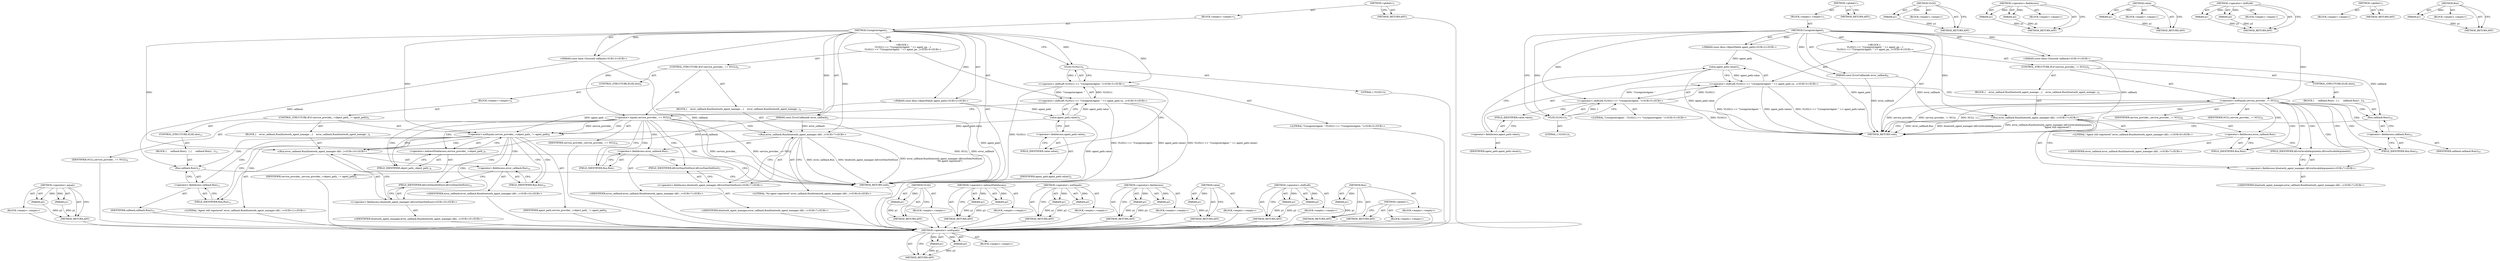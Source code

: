 digraph "Run" {
vulnerable_86 [label=<(METHOD,&lt;operator&gt;.notEquals)>];
vulnerable_87 [label=<(PARAM,p1)>];
vulnerable_88 [label=<(PARAM,p2)>];
vulnerable_89 [label=<(BLOCK,&lt;empty&gt;,&lt;empty&gt;)>];
vulnerable_90 [label=<(METHOD_RETURN,ANY)>];
vulnerable_6 [label=<(METHOD,&lt;global&gt;)<SUB>1</SUB>>];
vulnerable_7 [label=<(BLOCK,&lt;empty&gt;,&lt;empty&gt;)<SUB>1</SUB>>];
vulnerable_8 [label=<(METHOD,UnregisterAgent)<SUB>1</SUB>>];
vulnerable_9 [label="<(PARAM,const dbus::ObjectPath&amp; agent_path)<SUB>2</SUB>>"];
vulnerable_10 [label="<(PARAM,const base::Closure&amp; callback)<SUB>3</SUB>>"];
vulnerable_11 [label=<(PARAM,const ErrorCallback&amp; error_callback)<SUB>4</SUB>>];
vulnerable_12 [label="<(BLOCK,{
   VLOG(1) &lt;&lt; &quot;UnregisterAgent: &quot; &lt;&lt; agent_pa...,{
   VLOG(1) &lt;&lt; &quot;UnregisterAgent: &quot; &lt;&lt; agent_pa...)<SUB>4</SUB>>"];
vulnerable_13 [label="<(&lt;operator&gt;.shiftLeft,VLOG(1) &lt;&lt; &quot;UnregisterAgent: &quot; &lt;&lt; agent_path.va...)<SUB>5</SUB>>"];
vulnerable_14 [label="<(&lt;operator&gt;.shiftLeft,VLOG(1) &lt;&lt; &quot;UnregisterAgent: &quot;)<SUB>5</SUB>>"];
vulnerable_15 [label=<(VLOG,VLOG(1))<SUB>5</SUB>>];
vulnerable_16 [label=<(LITERAL,1,VLOG(1))<SUB>5</SUB>>];
vulnerable_17 [label="<(LITERAL,&quot;UnregisterAgent: &quot;,VLOG(1) &lt;&lt; &quot;UnregisterAgent: &quot;)<SUB>5</SUB>>"];
vulnerable_18 [label=<(value,agent_path.value())<SUB>5</SUB>>];
vulnerable_19 [label=<(&lt;operator&gt;.fieldAccess,agent_path.value)<SUB>5</SUB>>];
vulnerable_20 [label=<(IDENTIFIER,agent_path,agent_path.value())<SUB>5</SUB>>];
vulnerable_21 [label=<(FIELD_IDENTIFIER,value,value)<SUB>5</SUB>>];
vulnerable_22 [label=<(CONTROL_STRUCTURE,IF,if (service_provider_ != NULL))<SUB>6</SUB>>];
vulnerable_23 [label=<(&lt;operator&gt;.notEquals,service_provider_ != NULL)<SUB>6</SUB>>];
vulnerable_24 [label=<(IDENTIFIER,service_provider_,service_provider_ != NULL)<SUB>6</SUB>>];
vulnerable_25 [label=<(IDENTIFIER,NULL,service_provider_ != NULL)<SUB>6</SUB>>];
vulnerable_26 [label=<(BLOCK,{
    error_callback.Run(bluetooth_agent_manage...,{
    error_callback.Run(bluetooth_agent_manage...)<SUB>6</SUB>>];
vulnerable_27 [label="<(Run,error_callback.Run(bluetooth_agent_manager::kEr...)<SUB>7</SUB>>"];
vulnerable_28 [label=<(&lt;operator&gt;.fieldAccess,error_callback.Run)<SUB>7</SUB>>];
vulnerable_29 [label="<(IDENTIFIER,error_callback,error_callback.Run(bluetooth_agent_manager::kEr...)<SUB>7</SUB>>"];
vulnerable_30 [label=<(FIELD_IDENTIFIER,Run,Run)<SUB>7</SUB>>];
vulnerable_31 [label="<(&lt;operator&gt;.fieldAccess,bluetooth_agent_manager::kErrorInvalidArguments)<SUB>7</SUB>>"];
vulnerable_32 [label="<(IDENTIFIER,bluetooth_agent_manager,error_callback.Run(bluetooth_agent_manager::kEr...)<SUB>7</SUB>>"];
vulnerable_33 [label=<(FIELD_IDENTIFIER,kErrorInvalidArguments,kErrorInvalidArguments)<SUB>7</SUB>>];
vulnerable_34 [label="<(LITERAL,&quot;Agent still registered&quot;,error_callback.Run(bluetooth_agent_manager::kEr...)<SUB>8</SUB>>"];
vulnerable_35 [label=<(CONTROL_STRUCTURE,ELSE,else)<SUB>9</SUB>>];
vulnerable_36 [label=<(BLOCK,{
     callback.Run();
  },{
     callback.Run();
  })<SUB>9</SUB>>];
vulnerable_37 [label=<(Run,callback.Run())<SUB>10</SUB>>];
vulnerable_38 [label=<(&lt;operator&gt;.fieldAccess,callback.Run)<SUB>10</SUB>>];
vulnerable_39 [label=<(IDENTIFIER,callback,callback.Run())<SUB>10</SUB>>];
vulnerable_40 [label=<(FIELD_IDENTIFIER,Run,Run)<SUB>10</SUB>>];
vulnerable_41 [label=<(METHOD_RETURN,void)<SUB>1</SUB>>];
vulnerable_43 [label=<(METHOD_RETURN,ANY)<SUB>1</SUB>>];
vulnerable_73 [label=<(METHOD,VLOG)>];
vulnerable_74 [label=<(PARAM,p1)>];
vulnerable_75 [label=<(BLOCK,&lt;empty&gt;,&lt;empty&gt;)>];
vulnerable_76 [label=<(METHOD_RETURN,ANY)>];
vulnerable_81 [label=<(METHOD,&lt;operator&gt;.fieldAccess)>];
vulnerable_82 [label=<(PARAM,p1)>];
vulnerable_83 [label=<(PARAM,p2)>];
vulnerable_84 [label=<(BLOCK,&lt;empty&gt;,&lt;empty&gt;)>];
vulnerable_85 [label=<(METHOD_RETURN,ANY)>];
vulnerable_77 [label=<(METHOD,value)>];
vulnerable_78 [label=<(PARAM,p1)>];
vulnerable_79 [label=<(BLOCK,&lt;empty&gt;,&lt;empty&gt;)>];
vulnerable_80 [label=<(METHOD_RETURN,ANY)>];
vulnerable_68 [label=<(METHOD,&lt;operator&gt;.shiftLeft)>];
vulnerable_69 [label=<(PARAM,p1)>];
vulnerable_70 [label=<(PARAM,p2)>];
vulnerable_71 [label=<(BLOCK,&lt;empty&gt;,&lt;empty&gt;)>];
vulnerable_72 [label=<(METHOD_RETURN,ANY)>];
vulnerable_62 [label=<(METHOD,&lt;global&gt;)<SUB>1</SUB>>];
vulnerable_63 [label=<(BLOCK,&lt;empty&gt;,&lt;empty&gt;)>];
vulnerable_64 [label=<(METHOD_RETURN,ANY)>];
vulnerable_91 [label=<(METHOD,Run)>];
vulnerable_92 [label=<(PARAM,p1)>];
vulnerable_93 [label=<(BLOCK,&lt;empty&gt;,&lt;empty&gt;)>];
vulnerable_94 [label=<(METHOD_RETURN,ANY)>];
fixed_105 [label=<(METHOD,&lt;operator&gt;.equals)>];
fixed_106 [label=<(PARAM,p1)>];
fixed_107 [label=<(PARAM,p2)>];
fixed_108 [label=<(BLOCK,&lt;empty&gt;,&lt;empty&gt;)>];
fixed_109 [label=<(METHOD_RETURN,ANY)>];
fixed_6 [label=<(METHOD,&lt;global&gt;)<SUB>1</SUB>>];
fixed_7 [label=<(BLOCK,&lt;empty&gt;,&lt;empty&gt;)<SUB>1</SUB>>];
fixed_8 [label=<(METHOD,UnregisterAgent)<SUB>1</SUB>>];
fixed_9 [label="<(PARAM,const dbus::ObjectPath&amp; agent_path)<SUB>2</SUB>>"];
fixed_10 [label="<(PARAM,const base::Closure&amp; callback)<SUB>3</SUB>>"];
fixed_11 [label=<(PARAM,const ErrorCallback&amp; error_callback)<SUB>4</SUB>>];
fixed_12 [label="<(BLOCK,{
   VLOG(1) &lt;&lt; &quot;UnregisterAgent: &quot; &lt;&lt; agent_pa...,{
   VLOG(1) &lt;&lt; &quot;UnregisterAgent: &quot; &lt;&lt; agent_pa...)<SUB>4</SUB>>"];
fixed_13 [label="<(&lt;operator&gt;.shiftLeft,VLOG(1) &lt;&lt; &quot;UnregisterAgent: &quot; &lt;&lt; agent_path.va...)<SUB>5</SUB>>"];
fixed_14 [label="<(&lt;operator&gt;.shiftLeft,VLOG(1) &lt;&lt; &quot;UnregisterAgent: &quot;)<SUB>5</SUB>>"];
fixed_15 [label=<(VLOG,VLOG(1))<SUB>5</SUB>>];
fixed_16 [label=<(LITERAL,1,VLOG(1))<SUB>5</SUB>>];
fixed_17 [label="<(LITERAL,&quot;UnregisterAgent: &quot;,VLOG(1) &lt;&lt; &quot;UnregisterAgent: &quot;)<SUB>5</SUB>>"];
fixed_18 [label=<(value,agent_path.value())<SUB>5</SUB>>];
fixed_19 [label=<(&lt;operator&gt;.fieldAccess,agent_path.value)<SUB>5</SUB>>];
fixed_20 [label=<(IDENTIFIER,agent_path,agent_path.value())<SUB>5</SUB>>];
fixed_21 [label=<(FIELD_IDENTIFIER,value,value)<SUB>5</SUB>>];
fixed_22 [label=<(CONTROL_STRUCTURE,IF,if (service_provider_ == NULL))<SUB>6</SUB>>];
fixed_23 [label=<(&lt;operator&gt;.equals,service_provider_ == NULL)<SUB>6</SUB>>];
fixed_24 [label=<(IDENTIFIER,service_provider_,service_provider_ == NULL)<SUB>6</SUB>>];
fixed_25 [label=<(IDENTIFIER,NULL,service_provider_ == NULL)<SUB>6</SUB>>];
fixed_26 [label=<(BLOCK,{
    error_callback.Run(bluetooth_agent_manage...,{
    error_callback.Run(bluetooth_agent_manage...)<SUB>6</SUB>>];
fixed_27 [label="<(Run,error_callback.Run(bluetooth_agent_manager::kEr...)<SUB>7</SUB>>"];
fixed_28 [label=<(&lt;operator&gt;.fieldAccess,error_callback.Run)<SUB>7</SUB>>];
fixed_29 [label="<(IDENTIFIER,error_callback,error_callback.Run(bluetooth_agent_manager::kEr...)<SUB>7</SUB>>"];
fixed_30 [label=<(FIELD_IDENTIFIER,Run,Run)<SUB>7</SUB>>];
fixed_31 [label="<(&lt;operator&gt;.fieldAccess,bluetooth_agent_manager::kErrorDoesNotExist)<SUB>7</SUB>>"];
fixed_32 [label="<(IDENTIFIER,bluetooth_agent_manager,error_callback.Run(bluetooth_agent_manager::kEr...)<SUB>7</SUB>>"];
fixed_33 [label=<(FIELD_IDENTIFIER,kErrorDoesNotExist,kErrorDoesNotExist)<SUB>7</SUB>>];
fixed_34 [label="<(LITERAL,&quot;No agent registered&quot;,error_callback.Run(bluetooth_agent_manager::kEr...)<SUB>8</SUB>>"];
fixed_35 [label=<(CONTROL_STRUCTURE,ELSE,else)<SUB>9</SUB>>];
fixed_36 [label=<(BLOCK,&lt;empty&gt;,&lt;empty&gt;)<SUB>9</SUB>>];
fixed_37 [label=<(CONTROL_STRUCTURE,IF,if (service_provider_-&gt;object_path_ != agent_path))<SUB>9</SUB>>];
fixed_38 [label=<(&lt;operator&gt;.notEquals,service_provider_-&gt;object_path_ != agent_path)<SUB>9</SUB>>];
fixed_39 [label=<(&lt;operator&gt;.indirectFieldAccess,service_provider_-&gt;object_path_)<SUB>9</SUB>>];
fixed_40 [label=<(IDENTIFIER,service_provider_,service_provider_-&gt;object_path_ != agent_path)<SUB>9</SUB>>];
fixed_41 [label=<(FIELD_IDENTIFIER,object_path_,object_path_)<SUB>9</SUB>>];
fixed_42 [label=<(IDENTIFIER,agent_path,service_provider_-&gt;object_path_ != agent_path)<SUB>9</SUB>>];
fixed_43 [label=<(BLOCK,{
    error_callback.Run(bluetooth_agent_manage...,{
    error_callback.Run(bluetooth_agent_manage...)<SUB>9</SUB>>];
fixed_44 [label="<(Run,error_callback.Run(bluetooth_agent_manager::kEr...)<SUB>10</SUB>>"];
fixed_45 [label=<(&lt;operator&gt;.fieldAccess,error_callback.Run)<SUB>10</SUB>>];
fixed_46 [label="<(IDENTIFIER,error_callback,error_callback.Run(bluetooth_agent_manager::kEr...)<SUB>10</SUB>>"];
fixed_47 [label=<(FIELD_IDENTIFIER,Run,Run)<SUB>10</SUB>>];
fixed_48 [label="<(&lt;operator&gt;.fieldAccess,bluetooth_agent_manager::kErrorDoesNotExist)<SUB>10</SUB>>"];
fixed_49 [label="<(IDENTIFIER,bluetooth_agent_manager,error_callback.Run(bluetooth_agent_manager::kEr...)<SUB>10</SUB>>"];
fixed_50 [label=<(FIELD_IDENTIFIER,kErrorDoesNotExist,kErrorDoesNotExist)<SUB>10</SUB>>];
fixed_51 [label="<(LITERAL,&quot;Agent still registered&quot;,error_callback.Run(bluetooth_agent_manager::kEr...)<SUB>11</SUB>>"];
fixed_52 [label=<(CONTROL_STRUCTURE,ELSE,else)<SUB>12</SUB>>];
fixed_53 [label=<(BLOCK,{
     callback.Run();
  },{
     callback.Run();
  })<SUB>12</SUB>>];
fixed_54 [label=<(Run,callback.Run())<SUB>13</SUB>>];
fixed_55 [label=<(&lt;operator&gt;.fieldAccess,callback.Run)<SUB>13</SUB>>];
fixed_56 [label=<(IDENTIFIER,callback,callback.Run())<SUB>13</SUB>>];
fixed_57 [label=<(FIELD_IDENTIFIER,Run,Run)<SUB>13</SUB>>];
fixed_58 [label=<(METHOD_RETURN,void)<SUB>1</SUB>>];
fixed_60 [label=<(METHOD_RETURN,ANY)<SUB>1</SUB>>];
fixed_92 [label=<(METHOD,VLOG)>];
fixed_93 [label=<(PARAM,p1)>];
fixed_94 [label=<(BLOCK,&lt;empty&gt;,&lt;empty&gt;)>];
fixed_95 [label=<(METHOD_RETURN,ANY)>];
fixed_119 [label=<(METHOD,&lt;operator&gt;.indirectFieldAccess)>];
fixed_120 [label=<(PARAM,p1)>];
fixed_121 [label=<(PARAM,p2)>];
fixed_122 [label=<(BLOCK,&lt;empty&gt;,&lt;empty&gt;)>];
fixed_123 [label=<(METHOD_RETURN,ANY)>];
fixed_114 [label=<(METHOD,&lt;operator&gt;.notEquals)>];
fixed_115 [label=<(PARAM,p1)>];
fixed_116 [label=<(PARAM,p2)>];
fixed_117 [label=<(BLOCK,&lt;empty&gt;,&lt;empty&gt;)>];
fixed_118 [label=<(METHOD_RETURN,ANY)>];
fixed_100 [label=<(METHOD,&lt;operator&gt;.fieldAccess)>];
fixed_101 [label=<(PARAM,p1)>];
fixed_102 [label=<(PARAM,p2)>];
fixed_103 [label=<(BLOCK,&lt;empty&gt;,&lt;empty&gt;)>];
fixed_104 [label=<(METHOD_RETURN,ANY)>];
fixed_96 [label=<(METHOD,value)>];
fixed_97 [label=<(PARAM,p1)>];
fixed_98 [label=<(BLOCK,&lt;empty&gt;,&lt;empty&gt;)>];
fixed_99 [label=<(METHOD_RETURN,ANY)>];
fixed_87 [label=<(METHOD,&lt;operator&gt;.shiftLeft)>];
fixed_88 [label=<(PARAM,p1)>];
fixed_89 [label=<(PARAM,p2)>];
fixed_90 [label=<(BLOCK,&lt;empty&gt;,&lt;empty&gt;)>];
fixed_91 [label=<(METHOD_RETURN,ANY)>];
fixed_81 [label=<(METHOD,&lt;global&gt;)<SUB>1</SUB>>];
fixed_82 [label=<(BLOCK,&lt;empty&gt;,&lt;empty&gt;)>];
fixed_83 [label=<(METHOD_RETURN,ANY)>];
fixed_110 [label=<(METHOD,Run)>];
fixed_111 [label=<(PARAM,p1)>];
fixed_112 [label=<(BLOCK,&lt;empty&gt;,&lt;empty&gt;)>];
fixed_113 [label=<(METHOD_RETURN,ANY)>];
vulnerable_86 -> vulnerable_87  [key=0, label="AST: "];
vulnerable_86 -> vulnerable_87  [key=1, label="DDG: "];
vulnerable_86 -> vulnerable_89  [key=0, label="AST: "];
vulnerable_86 -> vulnerable_88  [key=0, label="AST: "];
vulnerable_86 -> vulnerable_88  [key=1, label="DDG: "];
vulnerable_86 -> vulnerable_90  [key=0, label="AST: "];
vulnerable_86 -> vulnerable_90  [key=1, label="CFG: "];
vulnerable_87 -> vulnerable_90  [key=0, label="DDG: p1"];
vulnerable_88 -> vulnerable_90  [key=0, label="DDG: p2"];
vulnerable_6 -> vulnerable_7  [key=0, label="AST: "];
vulnerable_6 -> vulnerable_43  [key=0, label="AST: "];
vulnerable_6 -> vulnerable_43  [key=1, label="CFG: "];
vulnerable_7 -> vulnerable_8  [key=0, label="AST: "];
vulnerable_8 -> vulnerable_9  [key=0, label="AST: "];
vulnerable_8 -> vulnerable_9  [key=1, label="DDG: "];
vulnerable_8 -> vulnerable_10  [key=0, label="AST: "];
vulnerable_8 -> vulnerable_10  [key=1, label="DDG: "];
vulnerable_8 -> vulnerable_11  [key=0, label="AST: "];
vulnerable_8 -> vulnerable_11  [key=1, label="DDG: "];
vulnerable_8 -> vulnerable_12  [key=0, label="AST: "];
vulnerable_8 -> vulnerable_41  [key=0, label="AST: "];
vulnerable_8 -> vulnerable_15  [key=0, label="CFG: "];
vulnerable_8 -> vulnerable_15  [key=1, label="DDG: "];
vulnerable_8 -> vulnerable_14  [key=0, label="DDG: "];
vulnerable_8 -> vulnerable_23  [key=0, label="DDG: "];
vulnerable_8 -> vulnerable_27  [key=0, label="DDG: "];
vulnerable_9 -> vulnerable_41  [key=0, label="DDG: agent_path"];
vulnerable_9 -> vulnerable_18  [key=0, label="DDG: agent_path"];
vulnerable_10 -> vulnerable_41  [key=0, label="DDG: callback"];
vulnerable_10 -> vulnerable_37  [key=0, label="DDG: callback"];
vulnerable_11 -> vulnerable_41  [key=0, label="DDG: error_callback"];
vulnerable_11 -> vulnerable_27  [key=0, label="DDG: error_callback"];
vulnerable_12 -> vulnerable_13  [key=0, label="AST: "];
vulnerable_12 -> vulnerable_22  [key=0, label="AST: "];
vulnerable_13 -> vulnerable_14  [key=0, label="AST: "];
vulnerable_13 -> vulnerable_18  [key=0, label="AST: "];
vulnerable_13 -> vulnerable_23  [key=0, label="CFG: "];
vulnerable_13 -> vulnerable_41  [key=0, label="DDG: VLOG(1) &lt;&lt; &quot;UnregisterAgent: &quot;"];
vulnerable_13 -> vulnerable_41  [key=1, label="DDG: agent_path.value()"];
vulnerable_13 -> vulnerable_41  [key=2, label="DDG: VLOG(1) &lt;&lt; &quot;UnregisterAgent: &quot; &lt;&lt; agent_path.value()"];
vulnerable_14 -> vulnerable_15  [key=0, label="AST: "];
vulnerable_14 -> vulnerable_17  [key=0, label="AST: "];
vulnerable_14 -> vulnerable_21  [key=0, label="CFG: "];
vulnerable_14 -> vulnerable_41  [key=0, label="DDG: VLOG(1)"];
vulnerable_14 -> vulnerable_13  [key=0, label="DDG: VLOG(1)"];
vulnerable_14 -> vulnerable_13  [key=1, label="DDG: &quot;UnregisterAgent: &quot;"];
vulnerable_15 -> vulnerable_16  [key=0, label="AST: "];
vulnerable_15 -> vulnerable_14  [key=0, label="CFG: "];
vulnerable_15 -> vulnerable_14  [key=1, label="DDG: 1"];
vulnerable_18 -> vulnerable_19  [key=0, label="AST: "];
vulnerable_18 -> vulnerable_13  [key=0, label="CFG: "];
vulnerable_18 -> vulnerable_13  [key=1, label="DDG: agent_path.value"];
vulnerable_18 -> vulnerable_41  [key=0, label="DDG: agent_path.value"];
vulnerable_19 -> vulnerable_20  [key=0, label="AST: "];
vulnerable_19 -> vulnerable_21  [key=0, label="AST: "];
vulnerable_19 -> vulnerable_18  [key=0, label="CFG: "];
vulnerable_21 -> vulnerable_19  [key=0, label="CFG: "];
vulnerable_22 -> vulnerable_23  [key=0, label="AST: "];
vulnerable_22 -> vulnerable_26  [key=0, label="AST: "];
vulnerable_22 -> vulnerable_35  [key=0, label="AST: "];
vulnerable_23 -> vulnerable_24  [key=0, label="AST: "];
vulnerable_23 -> vulnerable_25  [key=0, label="AST: "];
vulnerable_23 -> vulnerable_30  [key=0, label="CFG: "];
vulnerable_23 -> vulnerable_30  [key=1, label="CDG: "];
vulnerable_23 -> vulnerable_40  [key=0, label="CFG: "];
vulnerable_23 -> vulnerable_40  [key=1, label="CDG: "];
vulnerable_23 -> vulnerable_41  [key=0, label="DDG: service_provider_"];
vulnerable_23 -> vulnerable_41  [key=1, label="DDG: service_provider_ != NULL"];
vulnerable_23 -> vulnerable_41  [key=2, label="DDG: NULL"];
vulnerable_23 -> vulnerable_33  [key=0, label="CDG: "];
vulnerable_23 -> vulnerable_28  [key=0, label="CDG: "];
vulnerable_23 -> vulnerable_37  [key=0, label="CDG: "];
vulnerable_23 -> vulnerable_38  [key=0, label="CDG: "];
vulnerable_23 -> vulnerable_27  [key=0, label="CDG: "];
vulnerable_23 -> vulnerable_31  [key=0, label="CDG: "];
vulnerable_26 -> vulnerable_27  [key=0, label="AST: "];
vulnerable_27 -> vulnerable_28  [key=0, label="AST: "];
vulnerable_27 -> vulnerable_31  [key=0, label="AST: "];
vulnerable_27 -> vulnerable_34  [key=0, label="AST: "];
vulnerable_27 -> vulnerable_41  [key=0, label="CFG: "];
vulnerable_27 -> vulnerable_41  [key=1, label="DDG: error_callback.Run"];
vulnerable_27 -> vulnerable_41  [key=2, label="DDG: bluetooth_agent_manager::kErrorInvalidArguments"];
vulnerable_27 -> vulnerable_41  [key=3, label="DDG: error_callback.Run(bluetooth_agent_manager::kErrorInvalidArguments,
                        &quot;Agent still registered&quot;)"];
vulnerable_28 -> vulnerable_29  [key=0, label="AST: "];
vulnerable_28 -> vulnerable_30  [key=0, label="AST: "];
vulnerable_28 -> vulnerable_33  [key=0, label="CFG: "];
vulnerable_30 -> vulnerable_28  [key=0, label="CFG: "];
vulnerable_31 -> vulnerable_32  [key=0, label="AST: "];
vulnerable_31 -> vulnerable_33  [key=0, label="AST: "];
vulnerable_31 -> vulnerable_27  [key=0, label="CFG: "];
vulnerable_33 -> vulnerable_31  [key=0, label="CFG: "];
vulnerable_35 -> vulnerable_36  [key=0, label="AST: "];
vulnerable_36 -> vulnerable_37  [key=0, label="AST: "];
vulnerable_37 -> vulnerable_38  [key=0, label="AST: "];
vulnerable_37 -> vulnerable_41  [key=0, label="CFG: "];
vulnerable_38 -> vulnerable_39  [key=0, label="AST: "];
vulnerable_38 -> vulnerable_40  [key=0, label="AST: "];
vulnerable_38 -> vulnerable_37  [key=0, label="CFG: "];
vulnerable_40 -> vulnerable_38  [key=0, label="CFG: "];
vulnerable_73 -> vulnerable_74  [key=0, label="AST: "];
vulnerable_73 -> vulnerable_74  [key=1, label="DDG: "];
vulnerable_73 -> vulnerable_75  [key=0, label="AST: "];
vulnerable_73 -> vulnerable_76  [key=0, label="AST: "];
vulnerable_73 -> vulnerable_76  [key=1, label="CFG: "];
vulnerable_74 -> vulnerable_76  [key=0, label="DDG: p1"];
vulnerable_81 -> vulnerable_82  [key=0, label="AST: "];
vulnerable_81 -> vulnerable_82  [key=1, label="DDG: "];
vulnerable_81 -> vulnerable_84  [key=0, label="AST: "];
vulnerable_81 -> vulnerable_83  [key=0, label="AST: "];
vulnerable_81 -> vulnerable_83  [key=1, label="DDG: "];
vulnerable_81 -> vulnerable_85  [key=0, label="AST: "];
vulnerable_81 -> vulnerable_85  [key=1, label="CFG: "];
vulnerable_82 -> vulnerable_85  [key=0, label="DDG: p1"];
vulnerable_83 -> vulnerable_85  [key=0, label="DDG: p2"];
vulnerable_77 -> vulnerable_78  [key=0, label="AST: "];
vulnerable_77 -> vulnerable_78  [key=1, label="DDG: "];
vulnerable_77 -> vulnerable_79  [key=0, label="AST: "];
vulnerable_77 -> vulnerable_80  [key=0, label="AST: "];
vulnerable_77 -> vulnerable_80  [key=1, label="CFG: "];
vulnerable_78 -> vulnerable_80  [key=0, label="DDG: p1"];
vulnerable_68 -> vulnerable_69  [key=0, label="AST: "];
vulnerable_68 -> vulnerable_69  [key=1, label="DDG: "];
vulnerable_68 -> vulnerable_71  [key=0, label="AST: "];
vulnerable_68 -> vulnerable_70  [key=0, label="AST: "];
vulnerable_68 -> vulnerable_70  [key=1, label="DDG: "];
vulnerable_68 -> vulnerable_72  [key=0, label="AST: "];
vulnerable_68 -> vulnerable_72  [key=1, label="CFG: "];
vulnerable_69 -> vulnerable_72  [key=0, label="DDG: p1"];
vulnerable_70 -> vulnerable_72  [key=0, label="DDG: p2"];
vulnerable_62 -> vulnerable_63  [key=0, label="AST: "];
vulnerable_62 -> vulnerable_64  [key=0, label="AST: "];
vulnerable_62 -> vulnerable_64  [key=1, label="CFG: "];
vulnerable_91 -> vulnerable_92  [key=0, label="AST: "];
vulnerable_91 -> vulnerable_92  [key=1, label="DDG: "];
vulnerable_91 -> vulnerable_93  [key=0, label="AST: "];
vulnerable_91 -> vulnerable_94  [key=0, label="AST: "];
vulnerable_91 -> vulnerable_94  [key=1, label="CFG: "];
vulnerable_92 -> vulnerable_94  [key=0, label="DDG: p1"];
fixed_105 -> fixed_106  [key=0, label="AST: "];
fixed_105 -> fixed_106  [key=1, label="DDG: "];
fixed_105 -> fixed_108  [key=0, label="AST: "];
fixed_105 -> fixed_107  [key=0, label="AST: "];
fixed_105 -> fixed_107  [key=1, label="DDG: "];
fixed_105 -> fixed_109  [key=0, label="AST: "];
fixed_105 -> fixed_109  [key=1, label="CFG: "];
fixed_106 -> fixed_109  [key=0, label="DDG: p1"];
fixed_107 -> fixed_109  [key=0, label="DDG: p2"];
fixed_108 -> vulnerable_86  [key=0];
fixed_109 -> vulnerable_86  [key=0];
fixed_6 -> fixed_7  [key=0, label="AST: "];
fixed_6 -> fixed_60  [key=0, label="AST: "];
fixed_6 -> fixed_60  [key=1, label="CFG: "];
fixed_7 -> fixed_8  [key=0, label="AST: "];
fixed_8 -> fixed_9  [key=0, label="AST: "];
fixed_8 -> fixed_9  [key=1, label="DDG: "];
fixed_8 -> fixed_10  [key=0, label="AST: "];
fixed_8 -> fixed_10  [key=1, label="DDG: "];
fixed_8 -> fixed_11  [key=0, label="AST: "];
fixed_8 -> fixed_11  [key=1, label="DDG: "];
fixed_8 -> fixed_12  [key=0, label="AST: "];
fixed_8 -> fixed_58  [key=0, label="AST: "];
fixed_8 -> fixed_15  [key=0, label="CFG: "];
fixed_8 -> fixed_15  [key=1, label="DDG: "];
fixed_8 -> fixed_14  [key=0, label="DDG: "];
fixed_8 -> fixed_23  [key=0, label="DDG: "];
fixed_8 -> fixed_27  [key=0, label="DDG: "];
fixed_8 -> fixed_38  [key=0, label="DDG: "];
fixed_8 -> fixed_44  [key=0, label="DDG: "];
fixed_9 -> fixed_58  [key=0, label="DDG: agent_path"];
fixed_9 -> fixed_18  [key=0, label="DDG: agent_path"];
fixed_9 -> fixed_38  [key=0, label="DDG: agent_path"];
fixed_10 -> fixed_58  [key=0, label="DDG: callback"];
fixed_10 -> fixed_54  [key=0, label="DDG: callback"];
fixed_11 -> fixed_58  [key=0, label="DDG: error_callback"];
fixed_11 -> fixed_27  [key=0, label="DDG: error_callback"];
fixed_11 -> fixed_44  [key=0, label="DDG: error_callback"];
fixed_12 -> fixed_13  [key=0, label="AST: "];
fixed_12 -> fixed_22  [key=0, label="AST: "];
fixed_13 -> fixed_14  [key=0, label="AST: "];
fixed_13 -> fixed_18  [key=0, label="AST: "];
fixed_13 -> fixed_23  [key=0, label="CFG: "];
fixed_13 -> fixed_58  [key=0, label="DDG: VLOG(1) &lt;&lt; &quot;UnregisterAgent: &quot;"];
fixed_13 -> fixed_58  [key=1, label="DDG: agent_path.value()"];
fixed_13 -> fixed_58  [key=2, label="DDG: VLOG(1) &lt;&lt; &quot;UnregisterAgent: &quot; &lt;&lt; agent_path.value()"];
fixed_14 -> fixed_15  [key=0, label="AST: "];
fixed_14 -> fixed_17  [key=0, label="AST: "];
fixed_14 -> fixed_21  [key=0, label="CFG: "];
fixed_14 -> fixed_58  [key=0, label="DDG: VLOG(1)"];
fixed_14 -> fixed_13  [key=0, label="DDG: VLOG(1)"];
fixed_14 -> fixed_13  [key=1, label="DDG: &quot;UnregisterAgent: &quot;"];
fixed_15 -> fixed_16  [key=0, label="AST: "];
fixed_15 -> fixed_14  [key=0, label="CFG: "];
fixed_15 -> fixed_14  [key=1, label="DDG: 1"];
fixed_16 -> vulnerable_86  [key=0];
fixed_17 -> vulnerable_86  [key=0];
fixed_18 -> fixed_19  [key=0, label="AST: "];
fixed_18 -> fixed_13  [key=0, label="CFG: "];
fixed_18 -> fixed_13  [key=1, label="DDG: agent_path.value"];
fixed_18 -> fixed_58  [key=0, label="DDG: agent_path.value"];
fixed_18 -> fixed_38  [key=0, label="DDG: agent_path.value"];
fixed_19 -> fixed_20  [key=0, label="AST: "];
fixed_19 -> fixed_21  [key=0, label="AST: "];
fixed_19 -> fixed_18  [key=0, label="CFG: "];
fixed_20 -> vulnerable_86  [key=0];
fixed_21 -> fixed_19  [key=0, label="CFG: "];
fixed_22 -> fixed_23  [key=0, label="AST: "];
fixed_22 -> fixed_26  [key=0, label="AST: "];
fixed_22 -> fixed_35  [key=0, label="AST: "];
fixed_23 -> fixed_24  [key=0, label="AST: "];
fixed_23 -> fixed_25  [key=0, label="AST: "];
fixed_23 -> fixed_30  [key=0, label="CFG: "];
fixed_23 -> fixed_30  [key=1, label="CDG: "];
fixed_23 -> fixed_41  [key=0, label="CFG: "];
fixed_23 -> fixed_41  [key=1, label="CDG: "];
fixed_23 -> fixed_58  [key=0, label="DDG: service_provider_"];
fixed_23 -> fixed_58  [key=1, label="DDG: service_provider_ == NULL"];
fixed_23 -> fixed_58  [key=2, label="DDG: NULL"];
fixed_23 -> fixed_38  [key=0, label="DDG: service_provider_"];
fixed_23 -> fixed_38  [key=1, label="CDG: "];
fixed_23 -> fixed_33  [key=0, label="CDG: "];
fixed_23 -> fixed_28  [key=0, label="CDG: "];
fixed_23 -> fixed_27  [key=0, label="CDG: "];
fixed_23 -> fixed_39  [key=0, label="CDG: "];
fixed_23 -> fixed_31  [key=0, label="CDG: "];
fixed_24 -> vulnerable_86  [key=0];
fixed_25 -> vulnerable_86  [key=0];
fixed_26 -> fixed_27  [key=0, label="AST: "];
fixed_27 -> fixed_28  [key=0, label="AST: "];
fixed_27 -> fixed_31  [key=0, label="AST: "];
fixed_27 -> fixed_34  [key=0, label="AST: "];
fixed_27 -> fixed_58  [key=0, label="CFG: "];
fixed_27 -> fixed_58  [key=1, label="DDG: error_callback.Run"];
fixed_27 -> fixed_58  [key=2, label="DDG: bluetooth_agent_manager::kErrorDoesNotExist"];
fixed_27 -> fixed_58  [key=3, label="DDG: error_callback.Run(bluetooth_agent_manager::kErrorDoesNotExist,
                       &quot;No agent registered&quot;)"];
fixed_28 -> fixed_29  [key=0, label="AST: "];
fixed_28 -> fixed_30  [key=0, label="AST: "];
fixed_28 -> fixed_33  [key=0, label="CFG: "];
fixed_29 -> vulnerable_86  [key=0];
fixed_30 -> fixed_28  [key=0, label="CFG: "];
fixed_31 -> fixed_32  [key=0, label="AST: "];
fixed_31 -> fixed_33  [key=0, label="AST: "];
fixed_31 -> fixed_27  [key=0, label="CFG: "];
fixed_32 -> vulnerable_86  [key=0];
fixed_33 -> fixed_31  [key=0, label="CFG: "];
fixed_34 -> vulnerable_86  [key=0];
fixed_35 -> fixed_36  [key=0, label="AST: "];
fixed_36 -> fixed_37  [key=0, label="AST: "];
fixed_37 -> fixed_38  [key=0, label="AST: "];
fixed_37 -> fixed_43  [key=0, label="AST: "];
fixed_37 -> fixed_52  [key=0, label="AST: "];
fixed_38 -> fixed_39  [key=0, label="AST: "];
fixed_38 -> fixed_42  [key=0, label="AST: "];
fixed_38 -> fixed_47  [key=0, label="CFG: "];
fixed_38 -> fixed_47  [key=1, label="CDG: "];
fixed_38 -> fixed_57  [key=0, label="CFG: "];
fixed_38 -> fixed_57  [key=1, label="CDG: "];
fixed_38 -> fixed_48  [key=0, label="CDG: "];
fixed_38 -> fixed_45  [key=0, label="CDG: "];
fixed_38 -> fixed_50  [key=0, label="CDG: "];
fixed_38 -> fixed_44  [key=0, label="CDG: "];
fixed_38 -> fixed_55  [key=0, label="CDG: "];
fixed_38 -> fixed_54  [key=0, label="CDG: "];
fixed_39 -> fixed_40  [key=0, label="AST: "];
fixed_39 -> fixed_41  [key=0, label="AST: "];
fixed_39 -> fixed_38  [key=0, label="CFG: "];
fixed_40 -> vulnerable_86  [key=0];
fixed_41 -> fixed_39  [key=0, label="CFG: "];
fixed_42 -> vulnerable_86  [key=0];
fixed_43 -> fixed_44  [key=0, label="AST: "];
fixed_44 -> fixed_45  [key=0, label="AST: "];
fixed_44 -> fixed_48  [key=0, label="AST: "];
fixed_44 -> fixed_51  [key=0, label="AST: "];
fixed_44 -> fixed_58  [key=0, label="CFG: "];
fixed_45 -> fixed_46  [key=0, label="AST: "];
fixed_45 -> fixed_47  [key=0, label="AST: "];
fixed_45 -> fixed_50  [key=0, label="CFG: "];
fixed_46 -> vulnerable_86  [key=0];
fixed_47 -> fixed_45  [key=0, label="CFG: "];
fixed_48 -> fixed_49  [key=0, label="AST: "];
fixed_48 -> fixed_50  [key=0, label="AST: "];
fixed_48 -> fixed_44  [key=0, label="CFG: "];
fixed_49 -> vulnerable_86  [key=0];
fixed_50 -> fixed_48  [key=0, label="CFG: "];
fixed_51 -> vulnerable_86  [key=0];
fixed_52 -> fixed_53  [key=0, label="AST: "];
fixed_53 -> fixed_54  [key=0, label="AST: "];
fixed_54 -> fixed_55  [key=0, label="AST: "];
fixed_54 -> fixed_58  [key=0, label="CFG: "];
fixed_55 -> fixed_56  [key=0, label="AST: "];
fixed_55 -> fixed_57  [key=0, label="AST: "];
fixed_55 -> fixed_54  [key=0, label="CFG: "];
fixed_56 -> vulnerable_86  [key=0];
fixed_57 -> fixed_55  [key=0, label="CFG: "];
fixed_58 -> vulnerable_86  [key=0];
fixed_60 -> vulnerable_86  [key=0];
fixed_92 -> fixed_93  [key=0, label="AST: "];
fixed_92 -> fixed_93  [key=1, label="DDG: "];
fixed_92 -> fixed_94  [key=0, label="AST: "];
fixed_92 -> fixed_95  [key=0, label="AST: "];
fixed_92 -> fixed_95  [key=1, label="CFG: "];
fixed_93 -> fixed_95  [key=0, label="DDG: p1"];
fixed_94 -> vulnerable_86  [key=0];
fixed_95 -> vulnerable_86  [key=0];
fixed_119 -> fixed_120  [key=0, label="AST: "];
fixed_119 -> fixed_120  [key=1, label="DDG: "];
fixed_119 -> fixed_122  [key=0, label="AST: "];
fixed_119 -> fixed_121  [key=0, label="AST: "];
fixed_119 -> fixed_121  [key=1, label="DDG: "];
fixed_119 -> fixed_123  [key=0, label="AST: "];
fixed_119 -> fixed_123  [key=1, label="CFG: "];
fixed_120 -> fixed_123  [key=0, label="DDG: p1"];
fixed_121 -> fixed_123  [key=0, label="DDG: p2"];
fixed_122 -> vulnerable_86  [key=0];
fixed_123 -> vulnerable_86  [key=0];
fixed_114 -> fixed_115  [key=0, label="AST: "];
fixed_114 -> fixed_115  [key=1, label="DDG: "];
fixed_114 -> fixed_117  [key=0, label="AST: "];
fixed_114 -> fixed_116  [key=0, label="AST: "];
fixed_114 -> fixed_116  [key=1, label="DDG: "];
fixed_114 -> fixed_118  [key=0, label="AST: "];
fixed_114 -> fixed_118  [key=1, label="CFG: "];
fixed_115 -> fixed_118  [key=0, label="DDG: p1"];
fixed_116 -> fixed_118  [key=0, label="DDG: p2"];
fixed_117 -> vulnerable_86  [key=0];
fixed_118 -> vulnerable_86  [key=0];
fixed_100 -> fixed_101  [key=0, label="AST: "];
fixed_100 -> fixed_101  [key=1, label="DDG: "];
fixed_100 -> fixed_103  [key=0, label="AST: "];
fixed_100 -> fixed_102  [key=0, label="AST: "];
fixed_100 -> fixed_102  [key=1, label="DDG: "];
fixed_100 -> fixed_104  [key=0, label="AST: "];
fixed_100 -> fixed_104  [key=1, label="CFG: "];
fixed_101 -> fixed_104  [key=0, label="DDG: p1"];
fixed_102 -> fixed_104  [key=0, label="DDG: p2"];
fixed_103 -> vulnerable_86  [key=0];
fixed_104 -> vulnerable_86  [key=0];
fixed_96 -> fixed_97  [key=0, label="AST: "];
fixed_96 -> fixed_97  [key=1, label="DDG: "];
fixed_96 -> fixed_98  [key=0, label="AST: "];
fixed_96 -> fixed_99  [key=0, label="AST: "];
fixed_96 -> fixed_99  [key=1, label="CFG: "];
fixed_97 -> fixed_99  [key=0, label="DDG: p1"];
fixed_98 -> vulnerable_86  [key=0];
fixed_99 -> vulnerable_86  [key=0];
fixed_87 -> fixed_88  [key=0, label="AST: "];
fixed_87 -> fixed_88  [key=1, label="DDG: "];
fixed_87 -> fixed_90  [key=0, label="AST: "];
fixed_87 -> fixed_89  [key=0, label="AST: "];
fixed_87 -> fixed_89  [key=1, label="DDG: "];
fixed_87 -> fixed_91  [key=0, label="AST: "];
fixed_87 -> fixed_91  [key=1, label="CFG: "];
fixed_88 -> fixed_91  [key=0, label="DDG: p1"];
fixed_89 -> fixed_91  [key=0, label="DDG: p2"];
fixed_90 -> vulnerable_86  [key=0];
fixed_91 -> vulnerable_86  [key=0];
fixed_81 -> fixed_82  [key=0, label="AST: "];
fixed_81 -> fixed_83  [key=0, label="AST: "];
fixed_81 -> fixed_83  [key=1, label="CFG: "];
fixed_82 -> vulnerable_86  [key=0];
fixed_83 -> vulnerable_86  [key=0];
fixed_110 -> fixed_111  [key=0, label="AST: "];
fixed_110 -> fixed_111  [key=1, label="DDG: "];
fixed_110 -> fixed_112  [key=0, label="AST: "];
fixed_110 -> fixed_113  [key=0, label="AST: "];
fixed_110 -> fixed_113  [key=1, label="CFG: "];
fixed_111 -> fixed_113  [key=0, label="DDG: p1"];
fixed_112 -> vulnerable_86  [key=0];
fixed_113 -> vulnerable_86  [key=0];
}
